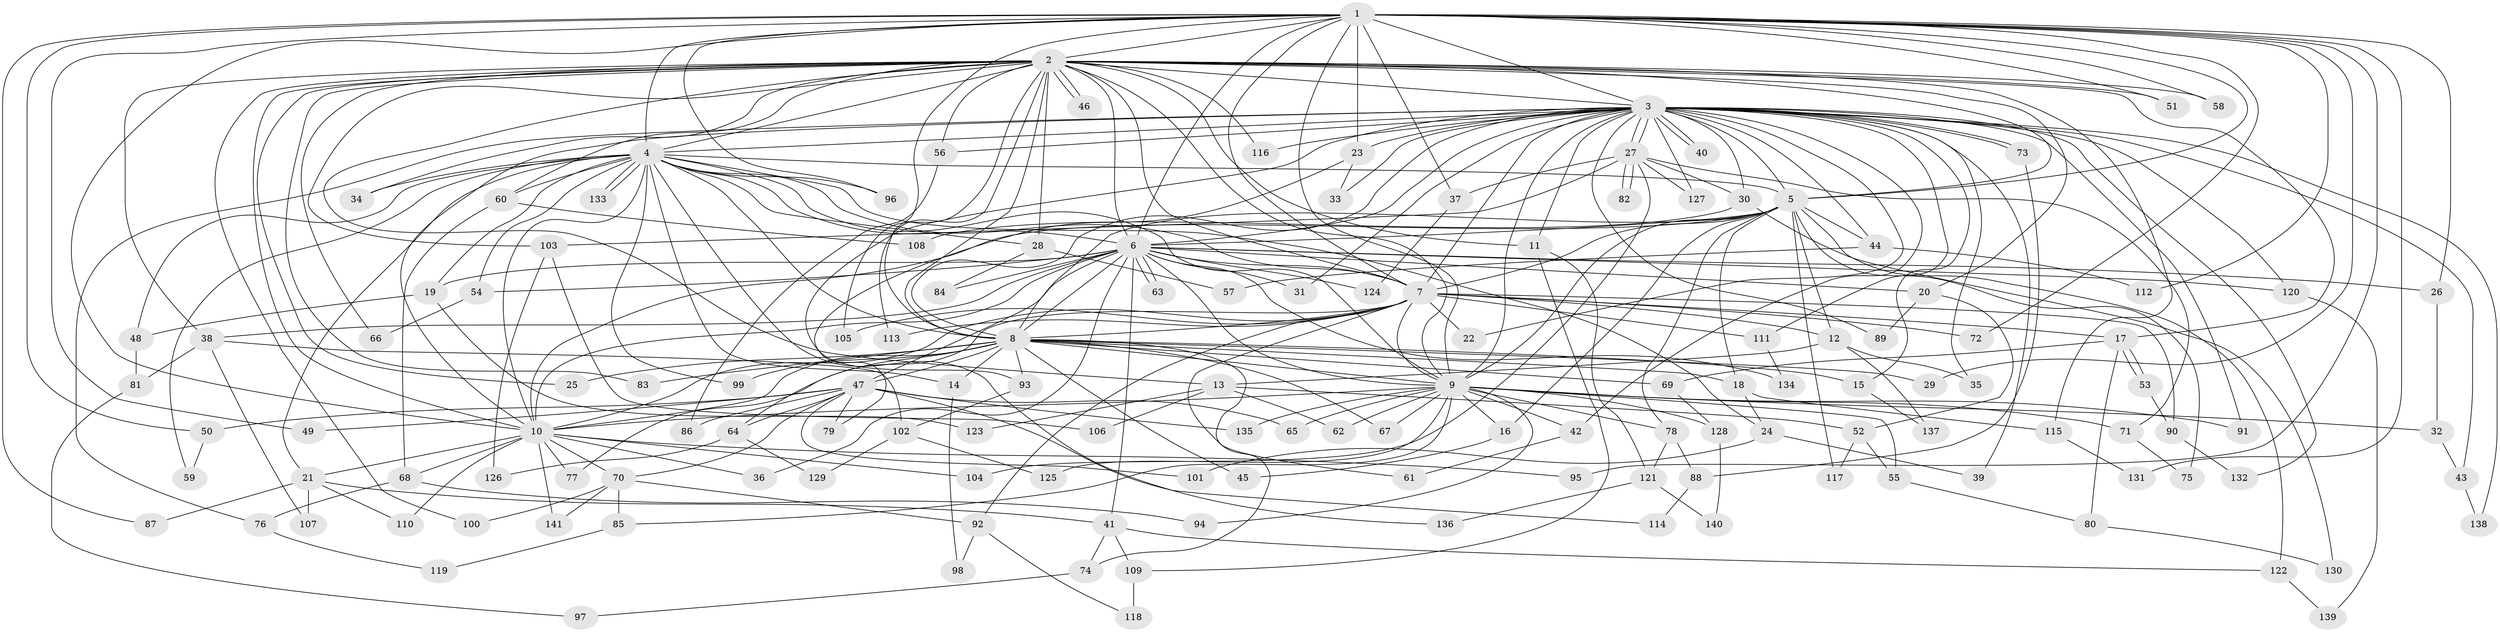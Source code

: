 // Generated by graph-tools (version 1.1) at 2025/34/03/09/25 02:34:44]
// undirected, 141 vertices, 307 edges
graph export_dot {
graph [start="1"]
  node [color=gray90,style=filled];
  1;
  2;
  3;
  4;
  5;
  6;
  7;
  8;
  9;
  10;
  11;
  12;
  13;
  14;
  15;
  16;
  17;
  18;
  19;
  20;
  21;
  22;
  23;
  24;
  25;
  26;
  27;
  28;
  29;
  30;
  31;
  32;
  33;
  34;
  35;
  36;
  37;
  38;
  39;
  40;
  41;
  42;
  43;
  44;
  45;
  46;
  47;
  48;
  49;
  50;
  51;
  52;
  53;
  54;
  55;
  56;
  57;
  58;
  59;
  60;
  61;
  62;
  63;
  64;
  65;
  66;
  67;
  68;
  69;
  70;
  71;
  72;
  73;
  74;
  75;
  76;
  77;
  78;
  79;
  80;
  81;
  82;
  83;
  84;
  85;
  86;
  87;
  88;
  89;
  90;
  91;
  92;
  93;
  94;
  95;
  96;
  97;
  98;
  99;
  100;
  101;
  102;
  103;
  104;
  105;
  106;
  107;
  108;
  109;
  110;
  111;
  112;
  113;
  114;
  115;
  116;
  117;
  118;
  119;
  120;
  121;
  122;
  123;
  124;
  125;
  126;
  127;
  128;
  129;
  130;
  131;
  132;
  133;
  134;
  135;
  136;
  137;
  138;
  139;
  140;
  141;
  1 -- 2;
  1 -- 3;
  1 -- 4;
  1 -- 5;
  1 -- 6;
  1 -- 7;
  1 -- 8;
  1 -- 9;
  1 -- 10;
  1 -- 23;
  1 -- 26;
  1 -- 29;
  1 -- 37;
  1 -- 49;
  1 -- 50;
  1 -- 51;
  1 -- 58;
  1 -- 72;
  1 -- 87;
  1 -- 95;
  1 -- 96;
  1 -- 112;
  1 -- 131;
  2 -- 3;
  2 -- 4;
  2 -- 5;
  2 -- 6;
  2 -- 7;
  2 -- 8;
  2 -- 9;
  2 -- 10;
  2 -- 11;
  2 -- 13;
  2 -- 17;
  2 -- 20;
  2 -- 25;
  2 -- 28;
  2 -- 34;
  2 -- 38;
  2 -- 46;
  2 -- 46;
  2 -- 51;
  2 -- 56;
  2 -- 58;
  2 -- 60;
  2 -- 66;
  2 -- 83;
  2 -- 100;
  2 -- 103;
  2 -- 105;
  2 -- 113;
  2 -- 115;
  2 -- 116;
  3 -- 4;
  3 -- 5;
  3 -- 6;
  3 -- 7;
  3 -- 8;
  3 -- 9;
  3 -- 10;
  3 -- 11;
  3 -- 15;
  3 -- 22;
  3 -- 23;
  3 -- 27;
  3 -- 27;
  3 -- 30;
  3 -- 31;
  3 -- 33;
  3 -- 35;
  3 -- 39;
  3 -- 40;
  3 -- 40;
  3 -- 42;
  3 -- 43;
  3 -- 44;
  3 -- 56;
  3 -- 73;
  3 -- 73;
  3 -- 76;
  3 -- 89;
  3 -- 91;
  3 -- 93;
  3 -- 111;
  3 -- 116;
  3 -- 120;
  3 -- 127;
  3 -- 132;
  3 -- 138;
  4 -- 5;
  4 -- 6;
  4 -- 7;
  4 -- 8;
  4 -- 9;
  4 -- 10;
  4 -- 14;
  4 -- 19;
  4 -- 21;
  4 -- 24;
  4 -- 28;
  4 -- 34;
  4 -- 48;
  4 -- 54;
  4 -- 59;
  4 -- 60;
  4 -- 96;
  4 -- 99;
  4 -- 133;
  4 -- 133;
  4 -- 136;
  5 -- 6;
  5 -- 7;
  5 -- 8;
  5 -- 9;
  5 -- 10;
  5 -- 12;
  5 -- 16;
  5 -- 18;
  5 -- 44;
  5 -- 75;
  5 -- 78;
  5 -- 117;
  5 -- 122;
  6 -- 7;
  6 -- 8;
  6 -- 9;
  6 -- 10;
  6 -- 19;
  6 -- 20;
  6 -- 26;
  6 -- 31;
  6 -- 36;
  6 -- 38;
  6 -- 41;
  6 -- 47;
  6 -- 54;
  6 -- 63;
  6 -- 63;
  6 -- 84;
  6 -- 120;
  6 -- 124;
  6 -- 134;
  7 -- 8;
  7 -- 9;
  7 -- 10;
  7 -- 12;
  7 -- 17;
  7 -- 22;
  7 -- 64;
  7 -- 72;
  7 -- 74;
  7 -- 90;
  7 -- 92;
  7 -- 105;
  7 -- 111;
  7 -- 113;
  8 -- 9;
  8 -- 10;
  8 -- 14;
  8 -- 15;
  8 -- 18;
  8 -- 25;
  8 -- 29;
  8 -- 45;
  8 -- 47;
  8 -- 61;
  8 -- 67;
  8 -- 69;
  8 -- 77;
  8 -- 83;
  8 -- 93;
  8 -- 99;
  9 -- 10;
  9 -- 16;
  9 -- 32;
  9 -- 42;
  9 -- 55;
  9 -- 62;
  9 -- 65;
  9 -- 67;
  9 -- 71;
  9 -- 78;
  9 -- 85;
  9 -- 91;
  9 -- 94;
  9 -- 125;
  9 -- 128;
  9 -- 135;
  10 -- 21;
  10 -- 36;
  10 -- 68;
  10 -- 70;
  10 -- 77;
  10 -- 95;
  10 -- 104;
  10 -- 110;
  10 -- 141;
  11 -- 109;
  11 -- 121;
  12 -- 13;
  12 -- 35;
  12 -- 137;
  13 -- 52;
  13 -- 62;
  13 -- 106;
  13 -- 123;
  14 -- 98;
  15 -- 137;
  16 -- 45;
  17 -- 53;
  17 -- 53;
  17 -- 69;
  17 -- 80;
  18 -- 24;
  18 -- 115;
  19 -- 48;
  19 -- 123;
  20 -- 52;
  20 -- 89;
  21 -- 41;
  21 -- 87;
  21 -- 107;
  21 -- 110;
  23 -- 33;
  23 -- 79;
  24 -- 39;
  24 -- 101;
  26 -- 32;
  27 -- 30;
  27 -- 37;
  27 -- 71;
  27 -- 82;
  27 -- 82;
  27 -- 103;
  27 -- 104;
  27 -- 127;
  28 -- 57;
  28 -- 84;
  30 -- 108;
  30 -- 130;
  32 -- 43;
  37 -- 124;
  38 -- 81;
  38 -- 102;
  38 -- 107;
  41 -- 74;
  41 -- 109;
  41 -- 122;
  42 -- 61;
  43 -- 138;
  44 -- 57;
  44 -- 112;
  47 -- 49;
  47 -- 50;
  47 -- 64;
  47 -- 65;
  47 -- 70;
  47 -- 79;
  47 -- 86;
  47 -- 101;
  47 -- 114;
  47 -- 135;
  48 -- 81;
  50 -- 59;
  52 -- 55;
  52 -- 117;
  53 -- 90;
  54 -- 66;
  55 -- 80;
  56 -- 86;
  60 -- 68;
  60 -- 108;
  64 -- 126;
  64 -- 129;
  68 -- 76;
  68 -- 94;
  69 -- 128;
  70 -- 85;
  70 -- 92;
  70 -- 100;
  70 -- 141;
  71 -- 75;
  73 -- 88;
  74 -- 97;
  76 -- 119;
  78 -- 88;
  78 -- 121;
  80 -- 130;
  81 -- 97;
  85 -- 119;
  88 -- 114;
  90 -- 132;
  92 -- 98;
  92 -- 118;
  93 -- 102;
  102 -- 125;
  102 -- 129;
  103 -- 106;
  103 -- 126;
  109 -- 118;
  111 -- 134;
  115 -- 131;
  120 -- 139;
  121 -- 136;
  121 -- 140;
  122 -- 139;
  128 -- 140;
}
